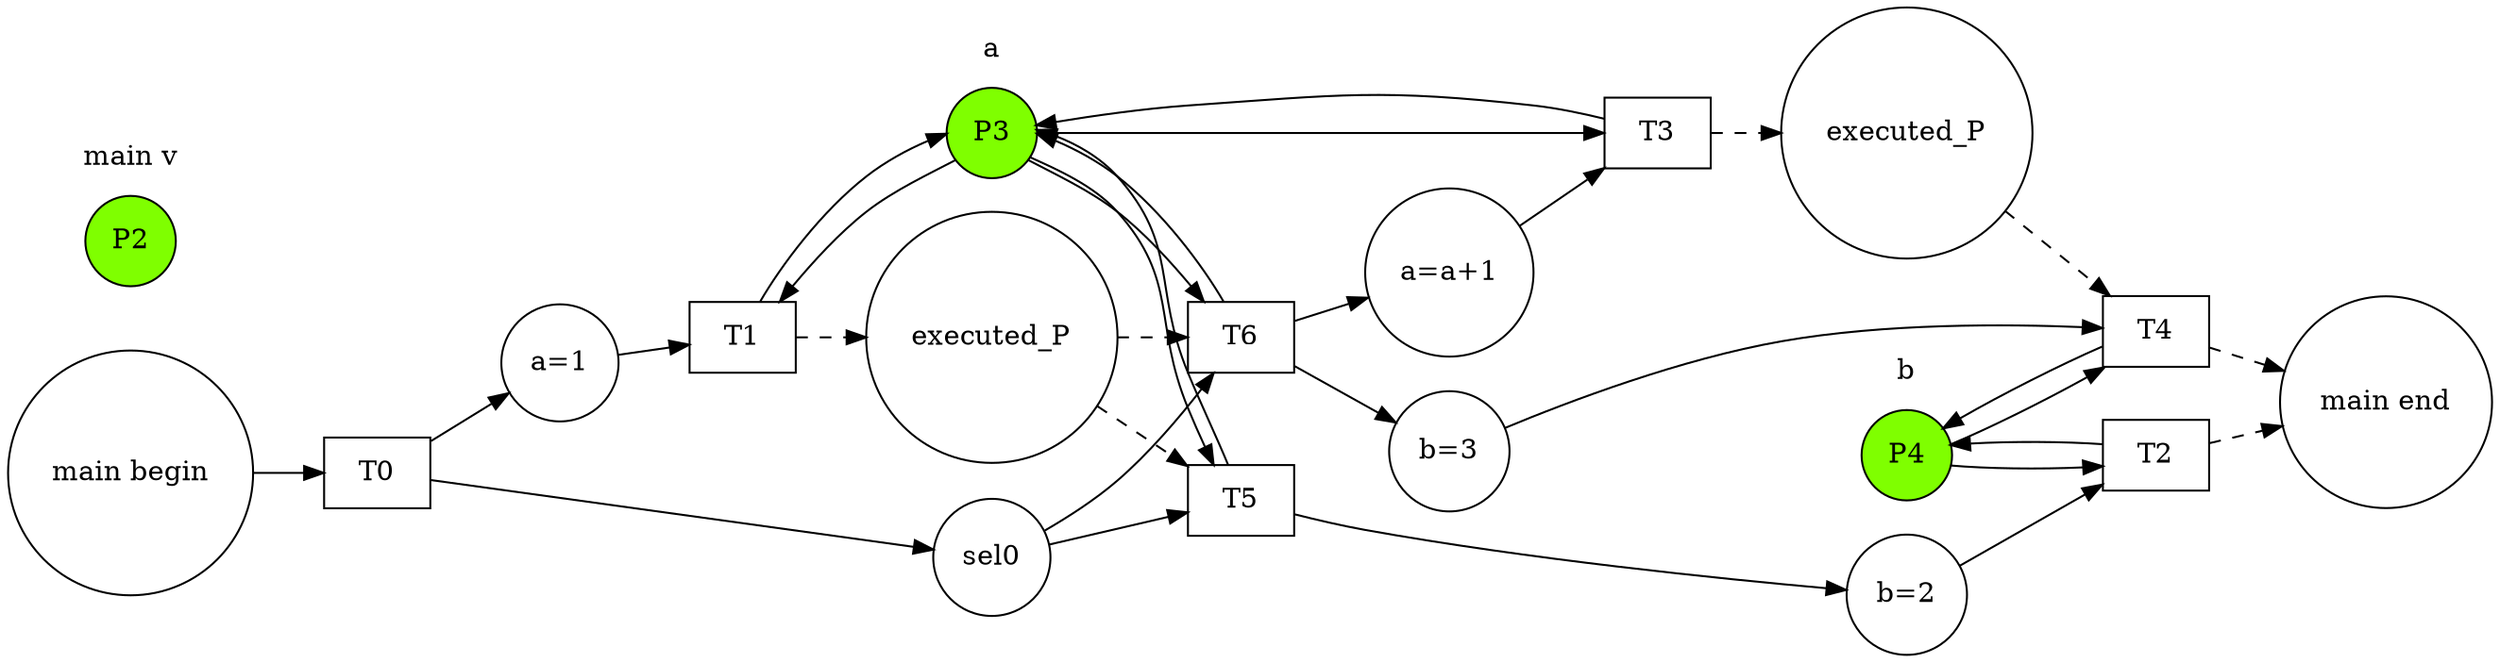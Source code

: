 digraph G{
rankdir = LR
P0[shape=circle,label="main begin"]
P1[shape=circle,label="main end"]
subgraph cluster_P2{label="main v"color="white"P2[shape=circle, style="filled",color="black",fillcolor="chartreuse"]}
subgraph cluster_P3{label="a"color="white"P3[shape=circle, style="filled",color="black",fillcolor="chartreuse"]}
subgraph cluster_P4{label="b"color="white"P4[shape=circle, style="filled",color="black",fillcolor="chartreuse"]}
P5[shape=circle,label="a=1"]
P6[shape=circle,label="b=2"]
P7[shape=circle,label="a=a+1"]
P8[shape=circle,label="b=3"]
P9[shape=circle,label="sel0"]
P10[shape=circle,label="executed_P"]
P11[shape=circle,label="executed_P"]
T0[shape=box]
T1[shape=box]
T2[shape=box]
T3[shape=box]
T4[shape=box]
T5[shape=box]
T6[shape=box]
P0->T0
P5->T1
T1->P3
P3->T1
P6->T2
T2->P4
P4->T2
P7->T3
P3->T3
T3->P3
P8->T4
T4->P4
P4->T4
P9->T5
P9->T6
P3->T5
T5->P3
P3->T6
T6->P3
T5->P6
T6->P7
T6->P8
T3->P10[style="dashed"]
P10->T4[style="dashed"]
T0->P5
T0->P9
T1->P11[style="dashed"]
P11->T5[style="dashed"]
P11->T6[style="dashed"]
T2->P1[style="dashed"]
T4->P1[style="dashed"]
}

